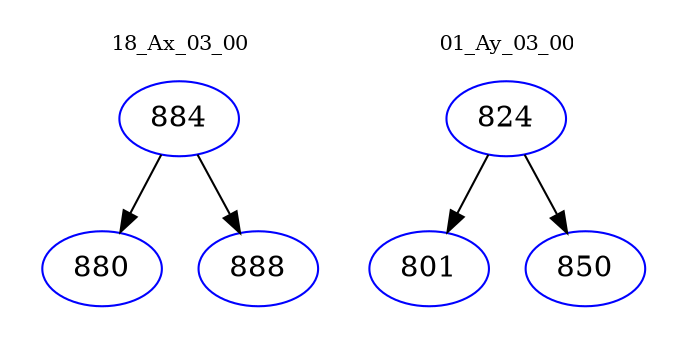 digraph{
subgraph cluster_0 {
color = white
label = "18_Ax_03_00";
fontsize=10;
T0_884 [label="884", color="blue"]
T0_884 -> T0_880 [color="black"]
T0_880 [label="880", color="blue"]
T0_884 -> T0_888 [color="black"]
T0_888 [label="888", color="blue"]
}
subgraph cluster_1 {
color = white
label = "01_Ay_03_00";
fontsize=10;
T1_824 [label="824", color="blue"]
T1_824 -> T1_801 [color="black"]
T1_801 [label="801", color="blue"]
T1_824 -> T1_850 [color="black"]
T1_850 [label="850", color="blue"]
}
}

